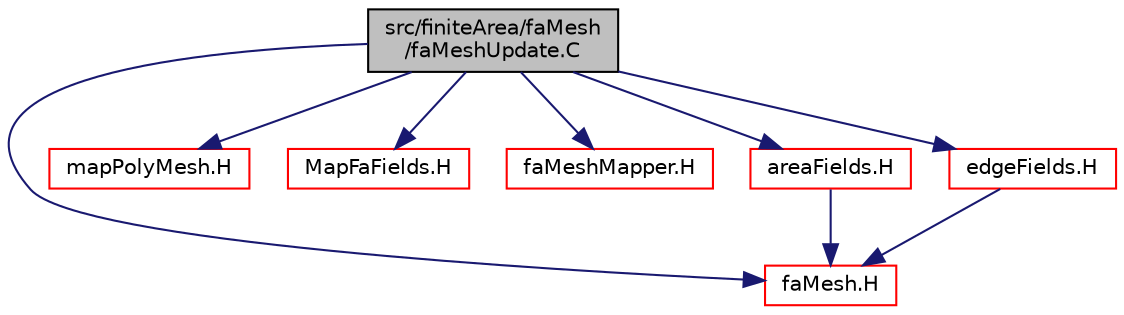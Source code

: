 digraph "src/finiteArea/faMesh/faMeshUpdate.C"
{
  bgcolor="transparent";
  edge [fontname="Helvetica",fontsize="10",labelfontname="Helvetica",labelfontsize="10"];
  node [fontname="Helvetica",fontsize="10",shape=record];
  Node1 [label="src/finiteArea/faMesh\l/faMeshUpdate.C",height=0.2,width=0.4,color="black", fillcolor="grey75", style="filled" fontcolor="black"];
  Node1 -> Node2 [color="midnightblue",fontsize="10",style="solid",fontname="Helvetica"];
  Node2 [label="faMesh.H",height=0.2,width=0.4,color="red",URL="$faMesh_8H.html"];
  Node1 -> Node3 [color="midnightblue",fontsize="10",style="solid",fontname="Helvetica"];
  Node3 [label="mapPolyMesh.H",height=0.2,width=0.4,color="red",URL="$mapPolyMesh_8H.html"];
  Node1 -> Node4 [color="midnightblue",fontsize="10",style="solid",fontname="Helvetica"];
  Node4 [label="MapFaFields.H",height=0.2,width=0.4,color="red",URL="$MapFaFields_8H.html",tooltip="Finite area field mapping. "];
  Node1 -> Node5 [color="midnightblue",fontsize="10",style="solid",fontname="Helvetica"];
  Node5 [label="faMeshMapper.H",height=0.2,width=0.4,color="red",URL="$faMeshMapper_8H.html"];
  Node1 -> Node6 [color="midnightblue",fontsize="10",style="solid",fontname="Helvetica"];
  Node6 [label="areaFields.H",height=0.2,width=0.4,color="red",URL="$areaFields_8H.html"];
  Node6 -> Node2 [color="midnightblue",fontsize="10",style="solid",fontname="Helvetica"];
  Node1 -> Node7 [color="midnightblue",fontsize="10",style="solid",fontname="Helvetica"];
  Node7 [label="edgeFields.H",height=0.2,width=0.4,color="red",URL="$edgeFields_8H.html"];
  Node7 -> Node2 [color="midnightblue",fontsize="10",style="solid",fontname="Helvetica"];
}

